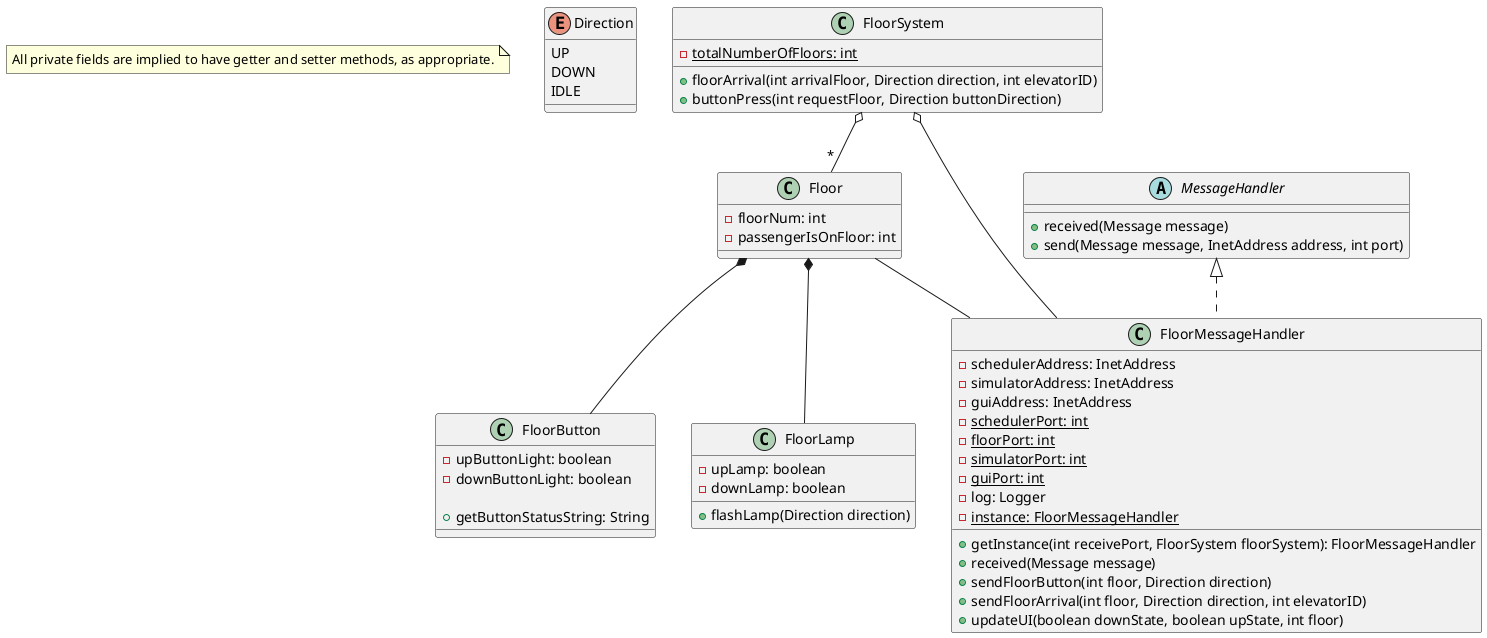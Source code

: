 @startuml

note "All private fields are implied to have getter and setter methods, as appropriate." as N1

enum Direction {
    UP
    DOWN
    IDLE
}

class FloorSystem {
    -{static} totalNumberOfFloors: int

    +floorArrival(int arrivalFloor, Direction direction, int elevatorID)
    +buttonPress(int requestFloor, Direction buttonDirection)
}

class Floor {
    -floorNum: int
    -passengerIsOnFloor: int
}

class FloorButton {
    -upButtonLight: boolean
    -downButtonLight: boolean

    +getButtonStatusString: String
}

class FloorLamp {
    -upLamp: boolean
    -downLamp: boolean

    +flashLamp(Direction direction)
}

class FloorMessageHandler {
    -schedulerAddress: InetAddress
    -simulatorAddress: InetAddress
    -guiAddress: InetAddress
    -{static} schedulerPort: int
    -{static} floorPort: int
    -{static} simulatorPort: int
    -{static} guiPort: int
    -log: Logger
    -{static} instance: FloorMessageHandler

    +getInstance(int receivePort, FloorSystem floorSystem): FloorMessageHandler
    +received(Message message)
    +sendFloorButton(int floor, Direction direction)
    +sendFloorArrival(int floor, Direction direction, int elevatorID)
    +updateUI(boolean downState, boolean upState, int floor)
}

abstract class MessageHandler {
    +received(Message message)
    +send(Message message, InetAddress address, int port)
}

Floor *-- FloorButton
Floor *-- FloorLamp
Floor -- FloorMessageHandler

FloorSystem o-- "*" Floor
FloorSystem o-- FloorMessageHandler

MessageHandler <|.. FloorMessageHandler


@enduml